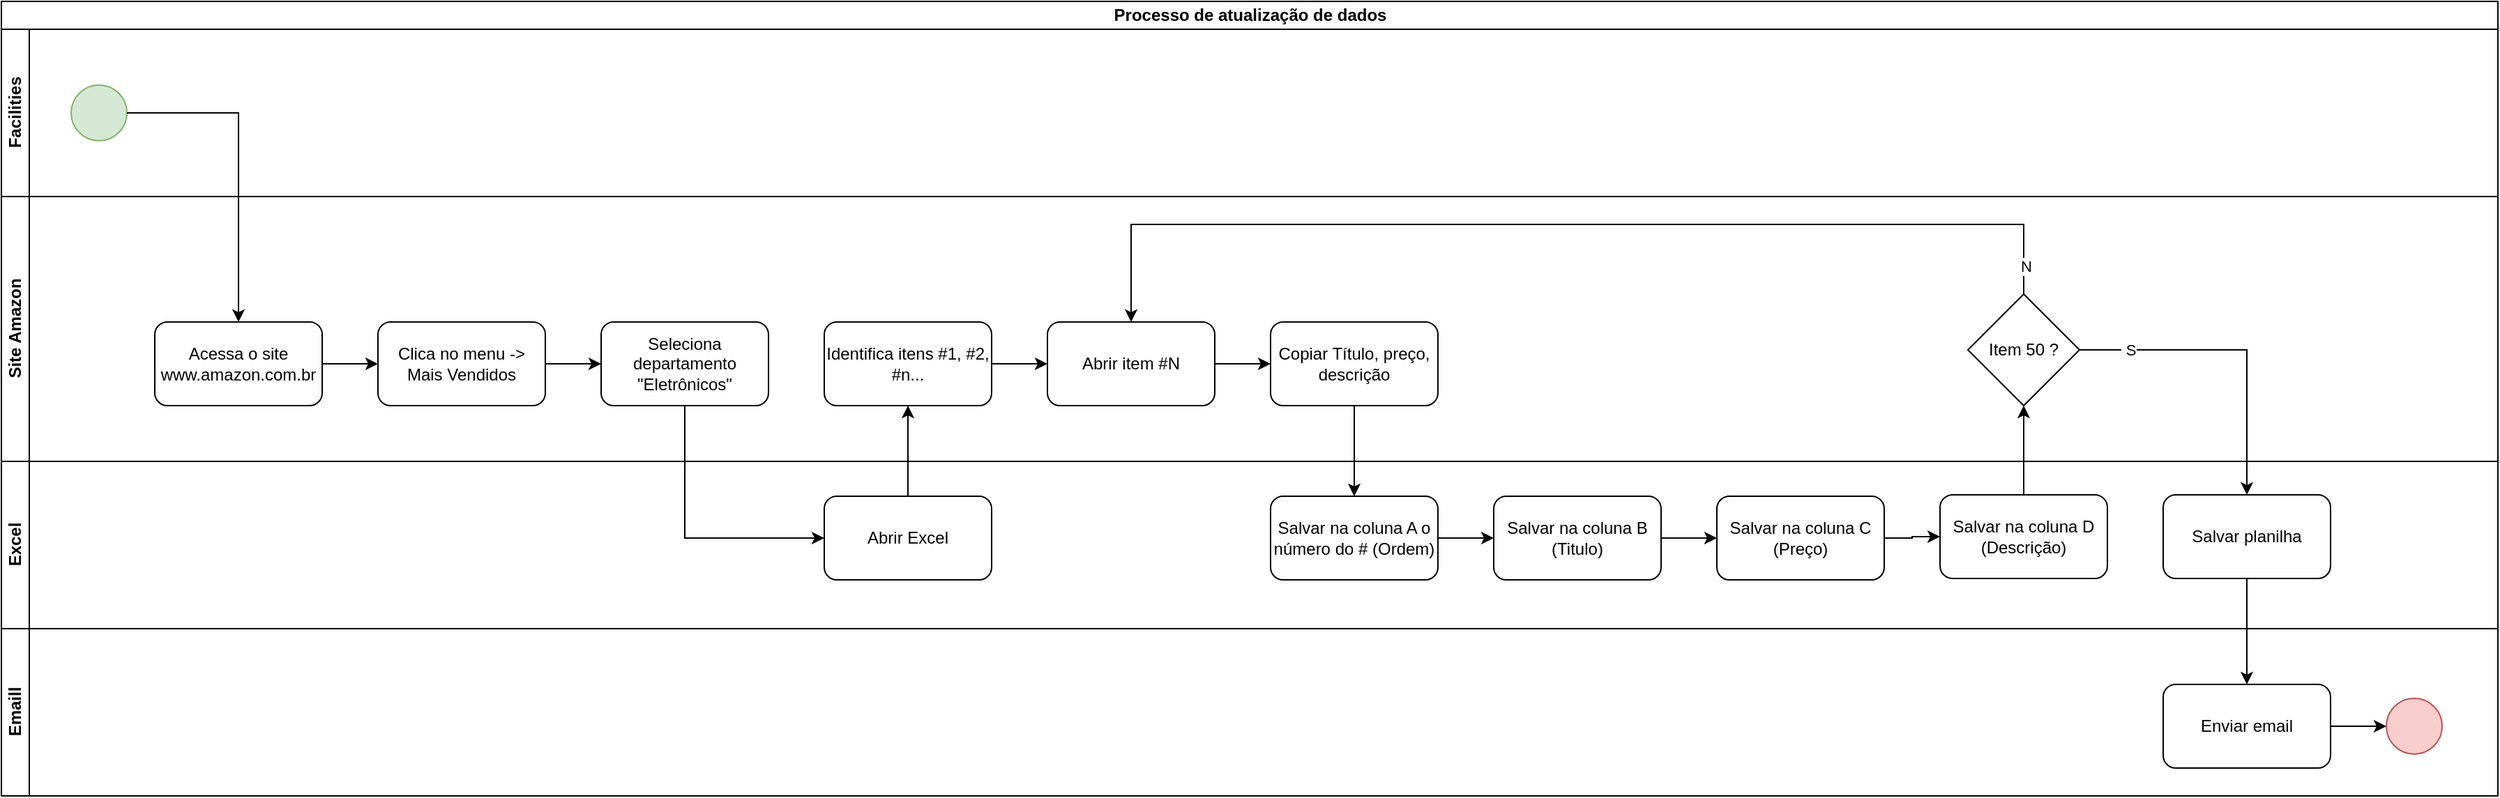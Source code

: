 <mxfile version="21.1.9" type="device">
  <diagram name="Página-1" id="nI0CxpR5LfgWJy89kM8e">
    <mxGraphModel dx="2607" dy="1307" grid="1" gridSize="10" guides="1" tooltips="1" connect="1" arrows="1" fold="1" page="1" pageScale="1" pageWidth="827" pageHeight="1169" math="0" shadow="0">
      <root>
        <mxCell id="0" />
        <mxCell id="1" parent="0" />
        <mxCell id="-Hd2h_lQhJefA9O85nn3-17" value="Processo de atualização de dados" style="swimlane;childLayout=stackLayout;resizeParent=1;resizeParentMax=0;horizontal=1;startSize=20;horizontalStack=0;html=1;" vertex="1" parent="1">
          <mxGeometry x="50" y="170" width="1790" height="570" as="geometry" />
        </mxCell>
        <mxCell id="-Hd2h_lQhJefA9O85nn3-18" value="Facilities" style="swimlane;startSize=20;horizontal=0;html=1;" vertex="1" parent="-Hd2h_lQhJefA9O85nn3-17">
          <mxGeometry y="20" width="1790" height="120" as="geometry" />
        </mxCell>
        <mxCell id="-Hd2h_lQhJefA9O85nn3-21" value="" style="ellipse;whiteSpace=wrap;html=1;fillColor=#d5e8d4;strokeColor=#82b366;" vertex="1" parent="-Hd2h_lQhJefA9O85nn3-18">
          <mxGeometry x="50" y="40" width="40" height="40" as="geometry" />
        </mxCell>
        <mxCell id="-Hd2h_lQhJefA9O85nn3-19" value="Site Amazon" style="swimlane;startSize=20;horizontal=0;html=1;" vertex="1" parent="-Hd2h_lQhJefA9O85nn3-17">
          <mxGeometry y="140" width="1790" height="190" as="geometry" />
        </mxCell>
        <mxCell id="-Hd2h_lQhJefA9O85nn3-25" value="" style="edgeStyle=orthogonalEdgeStyle;rounded=0;orthogonalLoop=1;jettySize=auto;html=1;" edge="1" parent="-Hd2h_lQhJefA9O85nn3-19" source="-Hd2h_lQhJefA9O85nn3-22" target="-Hd2h_lQhJefA9O85nn3-24">
          <mxGeometry relative="1" as="geometry" />
        </mxCell>
        <mxCell id="-Hd2h_lQhJefA9O85nn3-22" value="Acessa o site www.amazon.com.br" style="rounded=1;whiteSpace=wrap;html=1;" vertex="1" parent="-Hd2h_lQhJefA9O85nn3-19">
          <mxGeometry x="110" y="90" width="120" height="60" as="geometry" />
        </mxCell>
        <mxCell id="-Hd2h_lQhJefA9O85nn3-27" value="" style="edgeStyle=orthogonalEdgeStyle;rounded=0;orthogonalLoop=1;jettySize=auto;html=1;" edge="1" parent="-Hd2h_lQhJefA9O85nn3-19" source="-Hd2h_lQhJefA9O85nn3-24" target="-Hd2h_lQhJefA9O85nn3-26">
          <mxGeometry relative="1" as="geometry" />
        </mxCell>
        <mxCell id="-Hd2h_lQhJefA9O85nn3-24" value="Clica no menu -&amp;gt; Mais Vendidos" style="rounded=1;whiteSpace=wrap;html=1;" vertex="1" parent="-Hd2h_lQhJefA9O85nn3-19">
          <mxGeometry x="270" y="90" width="120" height="60" as="geometry" />
        </mxCell>
        <mxCell id="-Hd2h_lQhJefA9O85nn3-26" value="Seleciona departamento &quot;Eletrônicos&quot;" style="rounded=1;whiteSpace=wrap;html=1;" vertex="1" parent="-Hd2h_lQhJefA9O85nn3-19">
          <mxGeometry x="430" y="90" width="120" height="60" as="geometry" />
        </mxCell>
        <mxCell id="-Hd2h_lQhJefA9O85nn3-32" value="" style="edgeStyle=orthogonalEdgeStyle;rounded=0;orthogonalLoop=1;jettySize=auto;html=1;" edge="1" parent="-Hd2h_lQhJefA9O85nn3-19" source="-Hd2h_lQhJefA9O85nn3-30" target="-Hd2h_lQhJefA9O85nn3-31">
          <mxGeometry relative="1" as="geometry" />
        </mxCell>
        <mxCell id="-Hd2h_lQhJefA9O85nn3-30" value="Identifica itens #1, #2, #n..." style="rounded=1;whiteSpace=wrap;html=1;" vertex="1" parent="-Hd2h_lQhJefA9O85nn3-19">
          <mxGeometry x="590" y="90" width="120" height="60" as="geometry" />
        </mxCell>
        <mxCell id="-Hd2h_lQhJefA9O85nn3-31" value="Abrir item #N" style="rounded=1;whiteSpace=wrap;html=1;" vertex="1" parent="-Hd2h_lQhJefA9O85nn3-19">
          <mxGeometry x="750" y="90" width="120" height="60" as="geometry" />
        </mxCell>
        <mxCell id="-Hd2h_lQhJefA9O85nn3-33" value="Copiar Título, preço, descrição" style="rounded=1;whiteSpace=wrap;html=1;" vertex="1" parent="-Hd2h_lQhJefA9O85nn3-19">
          <mxGeometry x="910" y="90" width="120" height="60" as="geometry" />
        </mxCell>
        <mxCell id="-Hd2h_lQhJefA9O85nn3-50" value="" style="edgeStyle=orthogonalEdgeStyle;rounded=0;orthogonalLoop=1;jettySize=auto;html=1;entryX=0;entryY=0.5;entryDx=0;entryDy=0;" edge="1" parent="-Hd2h_lQhJefA9O85nn3-19" source="-Hd2h_lQhJefA9O85nn3-31" target="-Hd2h_lQhJefA9O85nn3-33">
          <mxGeometry relative="1" as="geometry" />
        </mxCell>
        <mxCell id="-Hd2h_lQhJefA9O85nn3-61" value="&amp;nbsp;N" style="edgeStyle=orthogonalEdgeStyle;rounded=0;orthogonalLoop=1;jettySize=auto;html=1;entryX=0.5;entryY=0;entryDx=0;entryDy=0;exitX=0.5;exitY=0;exitDx=0;exitDy=0;" edge="1" parent="-Hd2h_lQhJefA9O85nn3-19" source="-Hd2h_lQhJefA9O85nn3-55" target="-Hd2h_lQhJefA9O85nn3-31">
          <mxGeometry x="-0.947" relative="1" as="geometry">
            <Array as="points">
              <mxPoint x="1450" y="20" />
              <mxPoint x="810" y="20" />
            </Array>
            <mxPoint as="offset" />
          </mxGeometry>
        </mxCell>
        <mxCell id="-Hd2h_lQhJefA9O85nn3-55" value="Item 50 ?" style="rhombus;whiteSpace=wrap;html=1;" vertex="1" parent="-Hd2h_lQhJefA9O85nn3-19">
          <mxGeometry x="1410" y="70" width="80" height="80" as="geometry" />
        </mxCell>
        <mxCell id="-Hd2h_lQhJefA9O85nn3-23" style="edgeStyle=orthogonalEdgeStyle;rounded=0;orthogonalLoop=1;jettySize=auto;html=1;exitX=1;exitY=0.5;exitDx=0;exitDy=0;" edge="1" parent="-Hd2h_lQhJefA9O85nn3-17" source="-Hd2h_lQhJefA9O85nn3-21" target="-Hd2h_lQhJefA9O85nn3-22">
          <mxGeometry relative="1" as="geometry">
            <mxPoint x="90" y="140" as="sourcePoint" />
          </mxGeometry>
        </mxCell>
        <mxCell id="-Hd2h_lQhJefA9O85nn3-58" value="&amp;nbsp;S" style="edgeStyle=orthogonalEdgeStyle;rounded=0;orthogonalLoop=1;jettySize=auto;html=1;" edge="1" parent="-Hd2h_lQhJefA9O85nn3-17" source="-Hd2h_lQhJefA9O85nn3-55" target="-Hd2h_lQhJefA9O85nn3-57">
          <mxGeometry x="-0.692" relative="1" as="geometry">
            <mxPoint as="offset" />
          </mxGeometry>
        </mxCell>
        <mxCell id="-Hd2h_lQhJefA9O85nn3-20" value="Excel" style="swimlane;startSize=20;horizontal=0;html=1;" vertex="1" parent="-Hd2h_lQhJefA9O85nn3-17">
          <mxGeometry y="330" width="1790" height="120" as="geometry" />
        </mxCell>
        <mxCell id="-Hd2h_lQhJefA9O85nn3-62" value="" style="edgeStyle=orthogonalEdgeStyle;rounded=0;orthogonalLoop=1;jettySize=auto;html=1;" edge="1" parent="-Hd2h_lQhJefA9O85nn3-20" source="-Hd2h_lQhJefA9O85nn3-35" target="-Hd2h_lQhJefA9O85nn3-43">
          <mxGeometry relative="1" as="geometry" />
        </mxCell>
        <mxCell id="-Hd2h_lQhJefA9O85nn3-35" value="Salvar na coluna B (Titulo)" style="rounded=1;whiteSpace=wrap;html=1;" vertex="1" parent="-Hd2h_lQhJefA9O85nn3-20">
          <mxGeometry x="1070" y="25" width="120" height="60" as="geometry" />
        </mxCell>
        <mxCell id="-Hd2h_lQhJefA9O85nn3-36" value="Abrir Excel" style="rounded=1;whiteSpace=wrap;html=1;" vertex="1" parent="-Hd2h_lQhJefA9O85nn3-20">
          <mxGeometry x="590" y="25" width="120" height="60" as="geometry" />
        </mxCell>
        <mxCell id="-Hd2h_lQhJefA9O85nn3-63" value="" style="edgeStyle=orthogonalEdgeStyle;rounded=0;orthogonalLoop=1;jettySize=auto;html=1;" edge="1" parent="-Hd2h_lQhJefA9O85nn3-20" source="-Hd2h_lQhJefA9O85nn3-43" target="-Hd2h_lQhJefA9O85nn3-46">
          <mxGeometry relative="1" as="geometry" />
        </mxCell>
        <mxCell id="-Hd2h_lQhJefA9O85nn3-43" value="Salvar na coluna C (Preço)" style="rounded=1;whiteSpace=wrap;html=1;" vertex="1" parent="-Hd2h_lQhJefA9O85nn3-20">
          <mxGeometry x="1230" y="25" width="120" height="60" as="geometry" />
        </mxCell>
        <mxCell id="-Hd2h_lQhJefA9O85nn3-46" value="Salvar na coluna D (Descrição)" style="rounded=1;whiteSpace=wrap;html=1;" vertex="1" parent="-Hd2h_lQhJefA9O85nn3-20">
          <mxGeometry x="1390" y="24" width="120" height="60" as="geometry" />
        </mxCell>
        <mxCell id="-Hd2h_lQhJefA9O85nn3-54" style="edgeStyle=orthogonalEdgeStyle;rounded=0;orthogonalLoop=1;jettySize=auto;html=1;" edge="1" parent="-Hd2h_lQhJefA9O85nn3-20" source="-Hd2h_lQhJefA9O85nn3-48" target="-Hd2h_lQhJefA9O85nn3-35">
          <mxGeometry relative="1" as="geometry" />
        </mxCell>
        <mxCell id="-Hd2h_lQhJefA9O85nn3-48" value="Salvar na coluna A o número do # (Ordem)" style="rounded=1;whiteSpace=wrap;html=1;" vertex="1" parent="-Hd2h_lQhJefA9O85nn3-20">
          <mxGeometry x="910" y="25" width="120" height="60" as="geometry" />
        </mxCell>
        <mxCell id="-Hd2h_lQhJefA9O85nn3-57" value="Salvar planilha" style="rounded=1;whiteSpace=wrap;html=1;" vertex="1" parent="-Hd2h_lQhJefA9O85nn3-20">
          <mxGeometry x="1550" y="24" width="120" height="60" as="geometry" />
        </mxCell>
        <mxCell id="-Hd2h_lQhJefA9O85nn3-64" value="Emaill" style="swimlane;startSize=20;horizontal=0;html=1;" vertex="1" parent="-Hd2h_lQhJefA9O85nn3-17">
          <mxGeometry y="450" width="1790" height="120" as="geometry" />
        </mxCell>
        <mxCell id="-Hd2h_lQhJefA9O85nn3-65" value="Enviar email" style="rounded=1;whiteSpace=wrap;html=1;" vertex="1" parent="-Hd2h_lQhJefA9O85nn3-64">
          <mxGeometry x="1550" y="40" width="120" height="60" as="geometry" />
        </mxCell>
        <mxCell id="-Hd2h_lQhJefA9O85nn3-59" value="" style="ellipse;whiteSpace=wrap;html=1;fillColor=#f8cecc;strokeColor=#b85450;" vertex="1" parent="-Hd2h_lQhJefA9O85nn3-64">
          <mxGeometry x="1710" y="50" width="40" height="40" as="geometry" />
        </mxCell>
        <mxCell id="-Hd2h_lQhJefA9O85nn3-60" value="" style="edgeStyle=orthogonalEdgeStyle;rounded=0;orthogonalLoop=1;jettySize=auto;html=1;exitX=1;exitY=0.5;exitDx=0;exitDy=0;" edge="1" parent="-Hd2h_lQhJefA9O85nn3-64" source="-Hd2h_lQhJefA9O85nn3-65" target="-Hd2h_lQhJefA9O85nn3-59">
          <mxGeometry relative="1" as="geometry" />
        </mxCell>
        <mxCell id="-Hd2h_lQhJefA9O85nn3-37" style="edgeStyle=orthogonalEdgeStyle;rounded=0;orthogonalLoop=1;jettySize=auto;html=1;entryX=0;entryY=0.5;entryDx=0;entryDy=0;exitX=0.5;exitY=1;exitDx=0;exitDy=0;" edge="1" parent="-Hd2h_lQhJefA9O85nn3-17" source="-Hd2h_lQhJefA9O85nn3-26" target="-Hd2h_lQhJefA9O85nn3-36">
          <mxGeometry relative="1" as="geometry" />
        </mxCell>
        <mxCell id="-Hd2h_lQhJefA9O85nn3-51" value="" style="edgeStyle=orthogonalEdgeStyle;rounded=0;orthogonalLoop=1;jettySize=auto;html=1;" edge="1" parent="-Hd2h_lQhJefA9O85nn3-17" source="-Hd2h_lQhJefA9O85nn3-36" target="-Hd2h_lQhJefA9O85nn3-30">
          <mxGeometry relative="1" as="geometry" />
        </mxCell>
        <mxCell id="-Hd2h_lQhJefA9O85nn3-53" style="edgeStyle=orthogonalEdgeStyle;rounded=0;orthogonalLoop=1;jettySize=auto;html=1;" edge="1" parent="-Hd2h_lQhJefA9O85nn3-17" source="-Hd2h_lQhJefA9O85nn3-33" target="-Hd2h_lQhJefA9O85nn3-48">
          <mxGeometry relative="1" as="geometry" />
        </mxCell>
        <mxCell id="-Hd2h_lQhJefA9O85nn3-56" style="edgeStyle=orthogonalEdgeStyle;rounded=0;orthogonalLoop=1;jettySize=auto;html=1;entryX=0.5;entryY=1;entryDx=0;entryDy=0;" edge="1" parent="-Hd2h_lQhJefA9O85nn3-17" source="-Hd2h_lQhJefA9O85nn3-46" target="-Hd2h_lQhJefA9O85nn3-55">
          <mxGeometry relative="1" as="geometry" />
        </mxCell>
        <mxCell id="-Hd2h_lQhJefA9O85nn3-66" style="edgeStyle=orthogonalEdgeStyle;rounded=0;orthogonalLoop=1;jettySize=auto;html=1;entryX=0.5;entryY=0;entryDx=0;entryDy=0;" edge="1" parent="-Hd2h_lQhJefA9O85nn3-17" source="-Hd2h_lQhJefA9O85nn3-57" target="-Hd2h_lQhJefA9O85nn3-65">
          <mxGeometry relative="1" as="geometry" />
        </mxCell>
      </root>
    </mxGraphModel>
  </diagram>
</mxfile>
